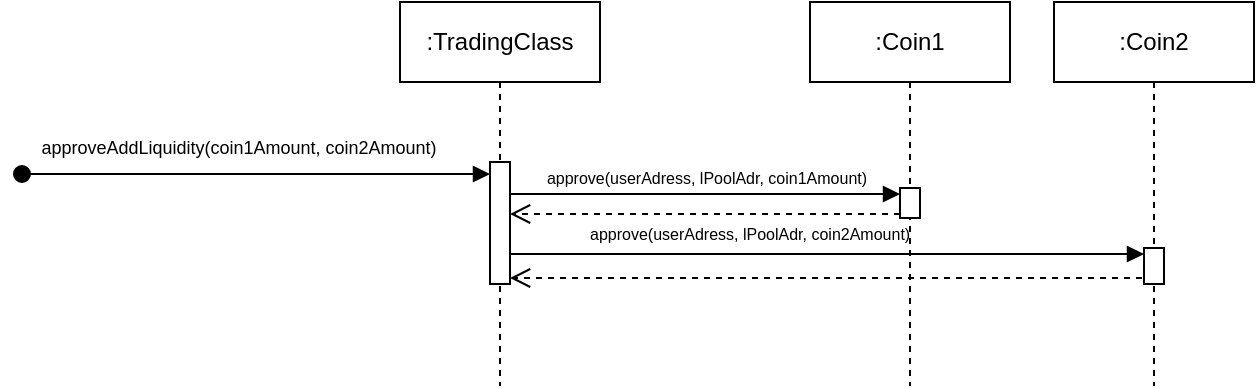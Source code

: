 <mxfile version="25.0.3">
  <diagram name="Page-1" id="2YBvvXClWsGukQMizWep">
    <mxGraphModel dx="1570" dy="416" grid="1" gridSize="3" guides="1" tooltips="1" connect="0" arrows="0" fold="1" page="1" pageScale="1" pageWidth="850" pageHeight="1100" math="0" shadow="0">
      <root>
        <mxCell id="0" />
        <mxCell id="1" parent="0" />
        <mxCell id="aM9ryv3xv72pqoxQDRHE-5" value=":Coin1" style="shape=umlLifeline;perimeter=lifelinePerimeter;whiteSpace=wrap;html=1;container=0;dropTarget=0;collapsible=0;recursiveResize=0;outlineConnect=0;portConstraint=eastwest;newEdgeStyle={&quot;edgeStyle&quot;:&quot;elbowEdgeStyle&quot;,&quot;elbow&quot;:&quot;vertical&quot;,&quot;curved&quot;:0,&quot;rounded&quot;:0};" parent="1" vertex="1">
          <mxGeometry x="220" y="24" width="100" height="192" as="geometry" />
        </mxCell>
        <mxCell id="aM9ryv3xv72pqoxQDRHE-6" value="" style="html=1;points=[];perimeter=orthogonalPerimeter;outlineConnect=0;targetShapes=umlLifeline;portConstraint=eastwest;newEdgeStyle={&quot;edgeStyle&quot;:&quot;elbowEdgeStyle&quot;,&quot;elbow&quot;:&quot;vertical&quot;,&quot;curved&quot;:0,&quot;rounded&quot;:0};" parent="aM9ryv3xv72pqoxQDRHE-5" vertex="1">
          <mxGeometry x="45" y="93" width="10" height="15" as="geometry" />
        </mxCell>
        <mxCell id="aM9ryv3xv72pqoxQDRHE-8" value="" style="html=1;verticalAlign=bottom;endArrow=open;dashed=1;endSize=8;edgeStyle=elbowEdgeStyle;elbow=vertical;curved=0;rounded=0;" parent="1" edge="1" target="LkRkzfqUn0xp6KLSCfG--22">
          <mxGeometry y="-40" relative="1" as="geometry">
            <mxPoint x="95" y="130" as="targetPoint" />
            <Array as="points">
              <mxPoint x="190" y="130" />
            </Array>
            <mxPoint x="265" y="130" as="sourcePoint" />
            <mxPoint as="offset" />
          </mxGeometry>
        </mxCell>
        <mxCell id="35sZNrAvf399EntNXnfX-1" value="&lt;div&gt;:Coin2&lt;/div&gt;" style="shape=umlLifeline;perimeter=lifelinePerimeter;whiteSpace=wrap;html=1;container=0;dropTarget=0;collapsible=0;recursiveResize=0;outlineConnect=0;portConstraint=eastwest;newEdgeStyle={&quot;edgeStyle&quot;:&quot;elbowEdgeStyle&quot;,&quot;elbow&quot;:&quot;vertical&quot;,&quot;curved&quot;:0,&quot;rounded&quot;:0};" parent="1" vertex="1">
          <mxGeometry x="342" y="24" width="100" height="192" as="geometry" />
        </mxCell>
        <mxCell id="35sZNrAvf399EntNXnfX-2" value="" style="html=1;points=[];perimeter=orthogonalPerimeter;outlineConnect=0;targetShapes=umlLifeline;portConstraint=eastwest;newEdgeStyle={&quot;edgeStyle&quot;:&quot;elbowEdgeStyle&quot;,&quot;elbow&quot;:&quot;vertical&quot;,&quot;curved&quot;:0,&quot;rounded&quot;:0};" parent="35sZNrAvf399EntNXnfX-1" vertex="1">
          <mxGeometry x="45" y="123" width="10" height="18" as="geometry" />
        </mxCell>
        <mxCell id="LkRkzfqUn0xp6KLSCfG--4" value="&lt;font style=&quot;font-size: 8px;&quot;&gt;approve(userAdress, lPoolAdr, coin2Amount)&lt;/font&gt;" style="text;whiteSpace=wrap;html=1;" vertex="1" parent="1">
          <mxGeometry x="108" y="125" width="170" height="40" as="geometry" />
        </mxCell>
        <mxCell id="LkRkzfqUn0xp6KLSCfG--5" value="" style="endArrow=classic;html=1;rounded=0;" edge="1" parent="1" source="LkRkzfqUn0xp6KLSCfG--4">
          <mxGeometry width="50" height="50" relative="1" as="geometry">
            <mxPoint x="228" y="182" as="sourcePoint" />
            <mxPoint x="278" y="132" as="targetPoint" />
          </mxGeometry>
        </mxCell>
        <mxCell id="LkRkzfqUn0xp6KLSCfG--9" value="" style="html=1;verticalAlign=bottom;endArrow=block;edgeStyle=elbowEdgeStyle;elbow=vertical;curved=0;rounded=0;" edge="1" parent="1" source="LkRkzfqUn0xp6KLSCfG--22" target="35sZNrAvf399EntNXnfX-2">
          <mxGeometry x="1" y="-50" relative="1" as="geometry">
            <mxPoint x="96" y="150" as="sourcePoint" />
            <Array as="points">
              <mxPoint x="181" y="150" />
            </Array>
            <mxPoint x="47" y="-32" as="offset" />
            <mxPoint x="330" y="156" as="targetPoint" />
          </mxGeometry>
        </mxCell>
        <mxCell id="LkRkzfqUn0xp6KLSCfG--10" value="" style="html=1;verticalAlign=bottom;endArrow=open;dashed=1;endSize=8;edgeStyle=elbowEdgeStyle;elbow=vertical;curved=0;rounded=0;" edge="1" parent="1" target="LkRkzfqUn0xp6KLSCfG--22">
          <mxGeometry y="-40" relative="1" as="geometry">
            <mxPoint x="95" y="162" as="targetPoint" />
            <Array as="points">
              <mxPoint x="311" y="162" />
            </Array>
            <mxPoint x="386" y="162" as="sourcePoint" />
            <mxPoint as="offset" />
          </mxGeometry>
        </mxCell>
        <mxCell id="LkRkzfqUn0xp6KLSCfG--15" value="&lt;font style=&quot;font-size: 8px;&quot;&gt;approve(userAdress, lPoolAdr, coin1Amount)&lt;/font&gt;" style="html=1;verticalAlign=bottom;endArrow=block;edgeStyle=elbowEdgeStyle;elbow=vertical;curved=0;rounded=0;" edge="1" parent="1" source="LkRkzfqUn0xp6KLSCfG--22">
          <mxGeometry relative="1" as="geometry">
            <mxPoint x="95" y="120.0" as="sourcePoint" />
            <Array as="points">
              <mxPoint x="180" y="120" />
            </Array>
            <mxPoint as="offset" />
            <mxPoint x="265" y="120" as="targetPoint" />
          </mxGeometry>
        </mxCell>
        <mxCell id="LkRkzfqUn0xp6KLSCfG--16" value="" style="html=1;verticalAlign=bottom;startArrow=oval;endArrow=block;startSize=8;edgeStyle=elbowEdgeStyle;elbow=vertical;curved=0;rounded=0;" edge="1" parent="1">
          <mxGeometry relative="1" as="geometry">
            <mxPoint x="-174" y="110" as="sourcePoint" />
            <mxPoint x="60" y="110" as="targetPoint" />
          </mxGeometry>
        </mxCell>
        <mxCell id="LkRkzfqUn0xp6KLSCfG--20" value="&lt;font style=&quot;font-size: 9px;&quot;&gt;approveAddLiquidity(coin1Amount, coin2Amount)&lt;/font&gt;" style="edgeLabel;html=1;align=center;verticalAlign=middle;resizable=0;points=[];" vertex="1" connectable="0" parent="LkRkzfqUn0xp6KLSCfG--16">
          <mxGeometry x="-0.771" y="-1" relative="1" as="geometry">
            <mxPoint x="81" y="-15" as="offset" />
          </mxGeometry>
        </mxCell>
        <mxCell id="LkRkzfqUn0xp6KLSCfG--21" value=":TradingClass" style="shape=umlLifeline;perimeter=lifelinePerimeter;whiteSpace=wrap;html=1;container=0;dropTarget=0;collapsible=0;recursiveResize=0;outlineConnect=0;portConstraint=eastwest;newEdgeStyle={&quot;edgeStyle&quot;:&quot;elbowEdgeStyle&quot;,&quot;elbow&quot;:&quot;vertical&quot;,&quot;curved&quot;:0,&quot;rounded&quot;:0};" vertex="1" parent="1">
          <mxGeometry x="15" y="24" width="100" height="192" as="geometry" />
        </mxCell>
        <mxCell id="LkRkzfqUn0xp6KLSCfG--22" value="" style="html=1;points=[];perimeter=orthogonalPerimeter;outlineConnect=0;targetShapes=umlLifeline;portConstraint=eastwest;newEdgeStyle={&quot;edgeStyle&quot;:&quot;elbowEdgeStyle&quot;,&quot;elbow&quot;:&quot;vertical&quot;,&quot;curved&quot;:0,&quot;rounded&quot;:0};" vertex="1" parent="LkRkzfqUn0xp6KLSCfG--21">
          <mxGeometry x="45" y="80" width="10" height="61" as="geometry" />
        </mxCell>
      </root>
    </mxGraphModel>
  </diagram>
</mxfile>
